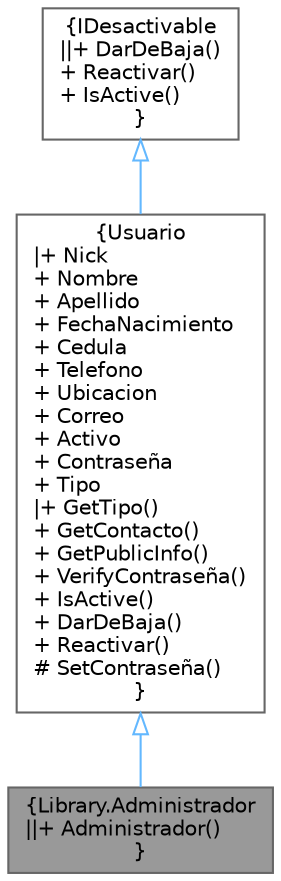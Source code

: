 digraph "Library.Administrador"
{
 // INTERACTIVE_SVG=YES
 // LATEX_PDF_SIZE
  bgcolor="transparent";
  edge [fontname=Helvetica,fontsize=10,labelfontname=Helvetica,labelfontsize=10];
  node [fontname=Helvetica,fontsize=10,shape=box,height=0.2,width=0.4];
  Node1 [label="{Library.Administrador\n||+ Administrador()\l}",height=0.2,width=0.4,color="gray40", fillcolor="grey60", style="filled", fontcolor="black",tooltip="Clase Administrador que hereda de Usuario."];
  Node2 -> Node1 [dir="back",color="steelblue1",style="solid",arrowtail="onormal"];
  Node2 [label="{Usuario\n|+ Nick\l+ Nombre\l+ Apellido\l+ FechaNacimiento\l+ Cedula\l+ Telefono\l+ Ubicacion\l+ Correo\l+ Activo\l+ Contraseña\l+ Tipo\l|+ GetTipo()\l+ GetContacto()\l+ GetPublicInfo()\l+ VerifyContraseña()\l+ IsActive()\l+ DarDeBaja()\l+ Reactivar()\l# SetContraseña()\l}",height=0.2,width=0.4,color="gray40", fillcolor="white", style="filled",URL="$classLibrary_1_1Usuario.html",tooltip="Clase abstracta Usuario para que luego hereden Administrador, Trabajador y Empleador."];
  Node3 -> Node2 [dir="back",color="steelblue1",style="solid",arrowtail="onormal"];
  Node3 [label="{IDesactivable\n||+ DarDeBaja()\l+ Reactivar()\l+ IsActive()\l}",height=0.2,width=0.4,color="gray40", fillcolor="white", style="filled",URL="$interfaceLibrary_1_1IDesactivable.html",tooltip="Interfaz para el manejo de actividad de un usuario, una categoría, etc."];
}
